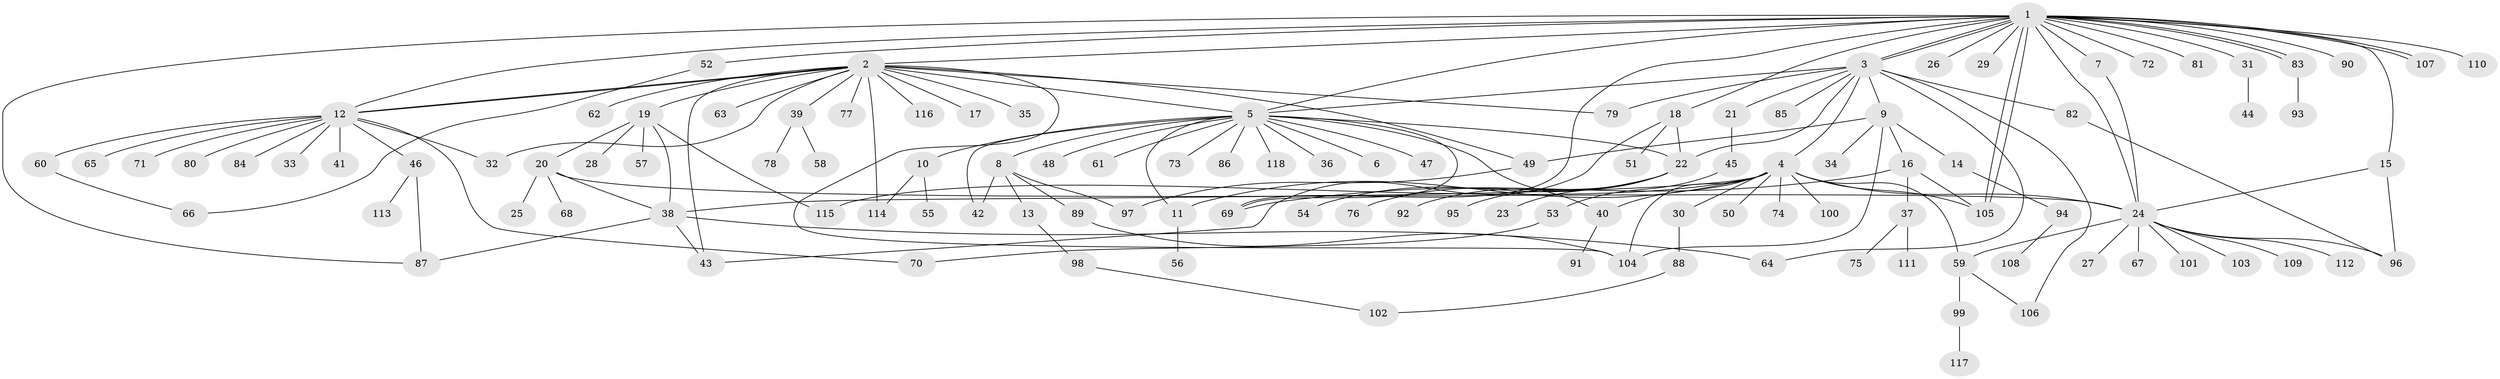 // coarse degree distribution, {24: 0.010638297872340425, 17: 0.010638297872340425, 22: 0.010638297872340425, 18: 0.010638297872340425, 1: 0.5531914893617021, 5: 0.02127659574468085, 7: 0.02127659574468085, 3: 0.05319148936170213, 12: 0.010638297872340425, 2: 0.22340425531914893, 4: 0.05319148936170213, 8: 0.010638297872340425, 10: 0.010638297872340425}
// Generated by graph-tools (version 1.1) at 2025/41/03/06/25 10:41:45]
// undirected, 118 vertices, 161 edges
graph export_dot {
graph [start="1"]
  node [color=gray90,style=filled];
  1;
  2;
  3;
  4;
  5;
  6;
  7;
  8;
  9;
  10;
  11;
  12;
  13;
  14;
  15;
  16;
  17;
  18;
  19;
  20;
  21;
  22;
  23;
  24;
  25;
  26;
  27;
  28;
  29;
  30;
  31;
  32;
  33;
  34;
  35;
  36;
  37;
  38;
  39;
  40;
  41;
  42;
  43;
  44;
  45;
  46;
  47;
  48;
  49;
  50;
  51;
  52;
  53;
  54;
  55;
  56;
  57;
  58;
  59;
  60;
  61;
  62;
  63;
  64;
  65;
  66;
  67;
  68;
  69;
  70;
  71;
  72;
  73;
  74;
  75;
  76;
  77;
  78;
  79;
  80;
  81;
  82;
  83;
  84;
  85;
  86;
  87;
  88;
  89;
  90;
  91;
  92;
  93;
  94;
  95;
  96;
  97;
  98;
  99;
  100;
  101;
  102;
  103;
  104;
  105;
  106;
  107;
  108;
  109;
  110;
  111;
  112;
  113;
  114;
  115;
  116;
  117;
  118;
  1 -- 2;
  1 -- 3;
  1 -- 3;
  1 -- 5;
  1 -- 7;
  1 -- 12;
  1 -- 15;
  1 -- 18;
  1 -- 24;
  1 -- 26;
  1 -- 29;
  1 -- 31;
  1 -- 52;
  1 -- 69;
  1 -- 72;
  1 -- 81;
  1 -- 83;
  1 -- 83;
  1 -- 87;
  1 -- 90;
  1 -- 105;
  1 -- 105;
  1 -- 107;
  1 -- 107;
  1 -- 110;
  2 -- 5;
  2 -- 12;
  2 -- 12;
  2 -- 17;
  2 -- 19;
  2 -- 32;
  2 -- 35;
  2 -- 39;
  2 -- 43;
  2 -- 49;
  2 -- 62;
  2 -- 63;
  2 -- 77;
  2 -- 79;
  2 -- 104;
  2 -- 114;
  2 -- 116;
  3 -- 4;
  3 -- 5;
  3 -- 9;
  3 -- 21;
  3 -- 22;
  3 -- 64;
  3 -- 79;
  3 -- 82;
  3 -- 85;
  3 -- 106;
  4 -- 11;
  4 -- 24;
  4 -- 30;
  4 -- 38;
  4 -- 40;
  4 -- 50;
  4 -- 59;
  4 -- 74;
  4 -- 100;
  4 -- 104;
  4 -- 105;
  4 -- 115;
  5 -- 6;
  5 -- 8;
  5 -- 10;
  5 -- 11;
  5 -- 22;
  5 -- 36;
  5 -- 40;
  5 -- 42;
  5 -- 47;
  5 -- 48;
  5 -- 61;
  5 -- 69;
  5 -- 73;
  5 -- 86;
  5 -- 118;
  7 -- 24;
  8 -- 13;
  8 -- 42;
  8 -- 89;
  8 -- 97;
  9 -- 14;
  9 -- 16;
  9 -- 34;
  9 -- 49;
  9 -- 104;
  10 -- 55;
  10 -- 114;
  11 -- 56;
  12 -- 32;
  12 -- 33;
  12 -- 41;
  12 -- 46;
  12 -- 60;
  12 -- 65;
  12 -- 70;
  12 -- 71;
  12 -- 80;
  12 -- 84;
  13 -- 98;
  14 -- 94;
  15 -- 24;
  15 -- 96;
  16 -- 37;
  16 -- 69;
  16 -- 105;
  18 -- 22;
  18 -- 43;
  18 -- 51;
  19 -- 20;
  19 -- 28;
  19 -- 38;
  19 -- 57;
  19 -- 115;
  20 -- 24;
  20 -- 25;
  20 -- 38;
  20 -- 68;
  21 -- 45;
  22 -- 23;
  22 -- 54;
  22 -- 76;
  22 -- 92;
  22 -- 95;
  24 -- 27;
  24 -- 59;
  24 -- 67;
  24 -- 96;
  24 -- 101;
  24 -- 103;
  24 -- 109;
  24 -- 112;
  30 -- 88;
  31 -- 44;
  37 -- 75;
  37 -- 111;
  38 -- 43;
  38 -- 64;
  38 -- 87;
  39 -- 58;
  39 -- 78;
  40 -- 91;
  45 -- 53;
  46 -- 87;
  46 -- 113;
  49 -- 97;
  52 -- 66;
  53 -- 70;
  59 -- 99;
  59 -- 106;
  60 -- 66;
  82 -- 96;
  83 -- 93;
  88 -- 102;
  89 -- 104;
  94 -- 108;
  98 -- 102;
  99 -- 117;
}
